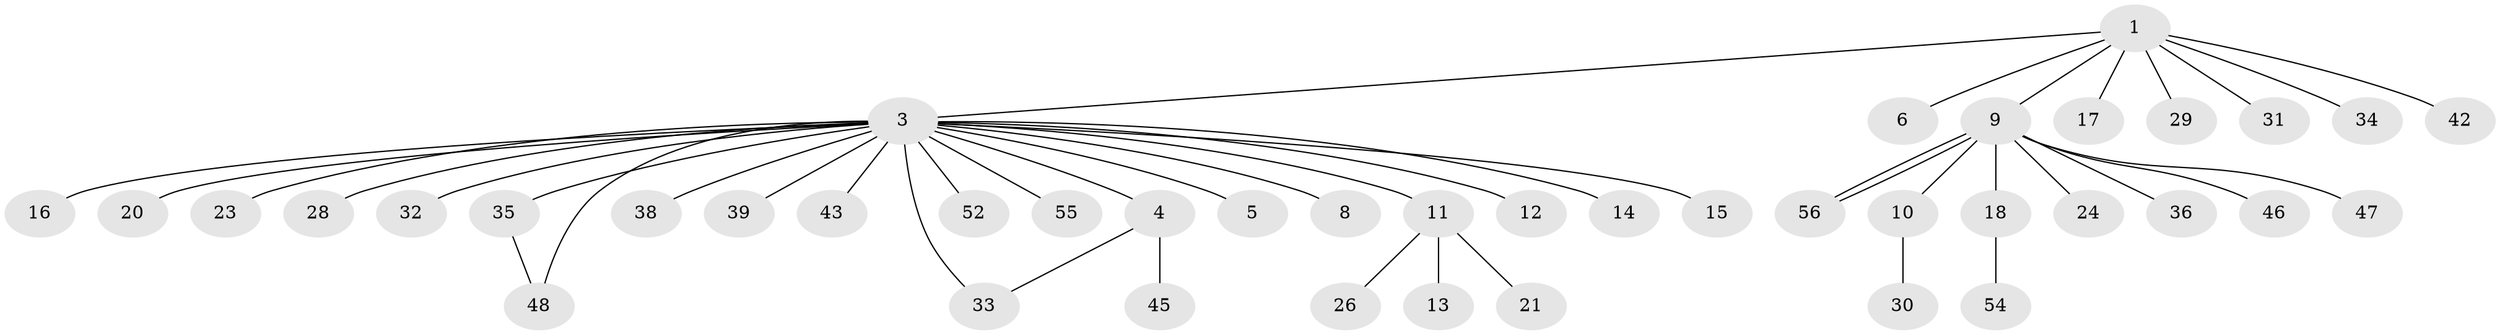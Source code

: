 // original degree distribution, {3: 0.07142857142857142, 7: 0.017857142857142856, 20: 0.017857142857142856, 4: 0.03571428571428571, 1: 0.6071428571428571, 2: 0.23214285714285715, 9: 0.017857142857142856}
// Generated by graph-tools (version 1.1) at 2025/41/03/06/25 10:41:50]
// undirected, 42 vertices, 44 edges
graph export_dot {
graph [start="1"]
  node [color=gray90,style=filled];
  1 [super="+2"];
  3 [super="+7"];
  4 [super="+25"];
  5;
  6 [super="+49"];
  8 [super="+37"];
  9 [super="+22"];
  10 [super="+27"];
  11 [super="+19"];
  12;
  13 [super="+51"];
  14;
  15 [super="+44"];
  16;
  17;
  18 [super="+41"];
  20;
  21;
  23;
  24;
  26;
  28;
  29;
  30;
  31;
  32;
  33 [super="+53"];
  34;
  35 [super="+40"];
  36;
  38;
  39 [super="+50"];
  42;
  43;
  45;
  46;
  47;
  48;
  52;
  54;
  55;
  56;
  1 -- 29;
  1 -- 42;
  1 -- 34;
  1 -- 3;
  1 -- 17;
  1 -- 6;
  1 -- 9;
  1 -- 31;
  3 -- 4;
  3 -- 5;
  3 -- 8;
  3 -- 11;
  3 -- 12;
  3 -- 15;
  3 -- 16;
  3 -- 20;
  3 -- 23;
  3 -- 28;
  3 -- 32;
  3 -- 33;
  3 -- 35;
  3 -- 39;
  3 -- 43;
  3 -- 48;
  3 -- 52;
  3 -- 55;
  3 -- 38;
  3 -- 14;
  4 -- 33;
  4 -- 45;
  9 -- 10;
  9 -- 18;
  9 -- 24;
  9 -- 36;
  9 -- 46;
  9 -- 56;
  9 -- 56;
  9 -- 47;
  10 -- 30;
  11 -- 13;
  11 -- 21;
  11 -- 26;
  18 -- 54;
  35 -- 48;
}
